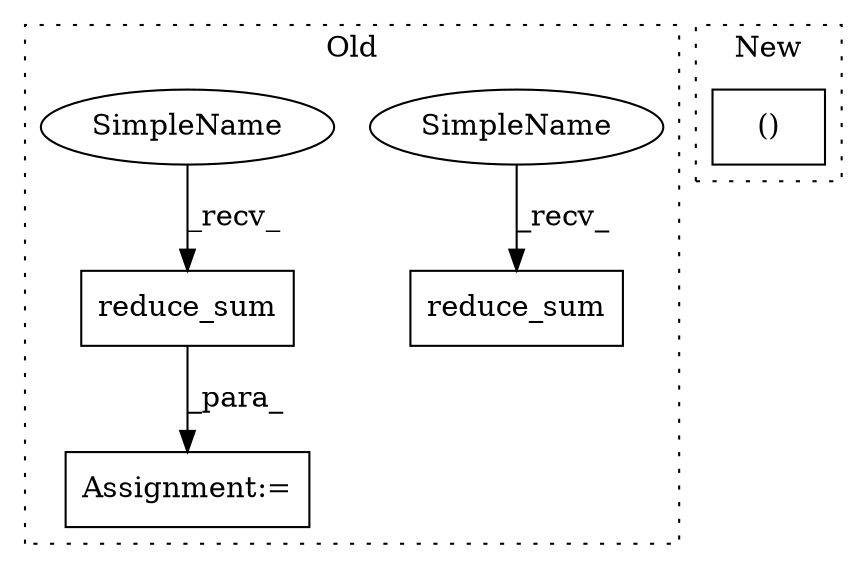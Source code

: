 digraph G {
subgraph cluster0 {
1 [label="reduce_sum" a="32" s="1382,1403" l="11,1" shape="box"];
3 [label="Assignment:=" a="7" s="1369" l="1" shape="box"];
4 [label="reduce_sum" a="32" s="1031,1051" l="11,1" shape="box"];
5 [label="SimpleName" a="42" s="1020" l="10" shape="ellipse"];
6 [label="SimpleName" a="42" s="1371" l="10" shape="ellipse"];
label = "Old";
style="dotted";
}
subgraph cluster1 {
2 [label="()" a="106" s="1124" l="25" shape="box"];
label = "New";
style="dotted";
}
1 -> 3 [label="_para_"];
5 -> 4 [label="_recv_"];
6 -> 1 [label="_recv_"];
}